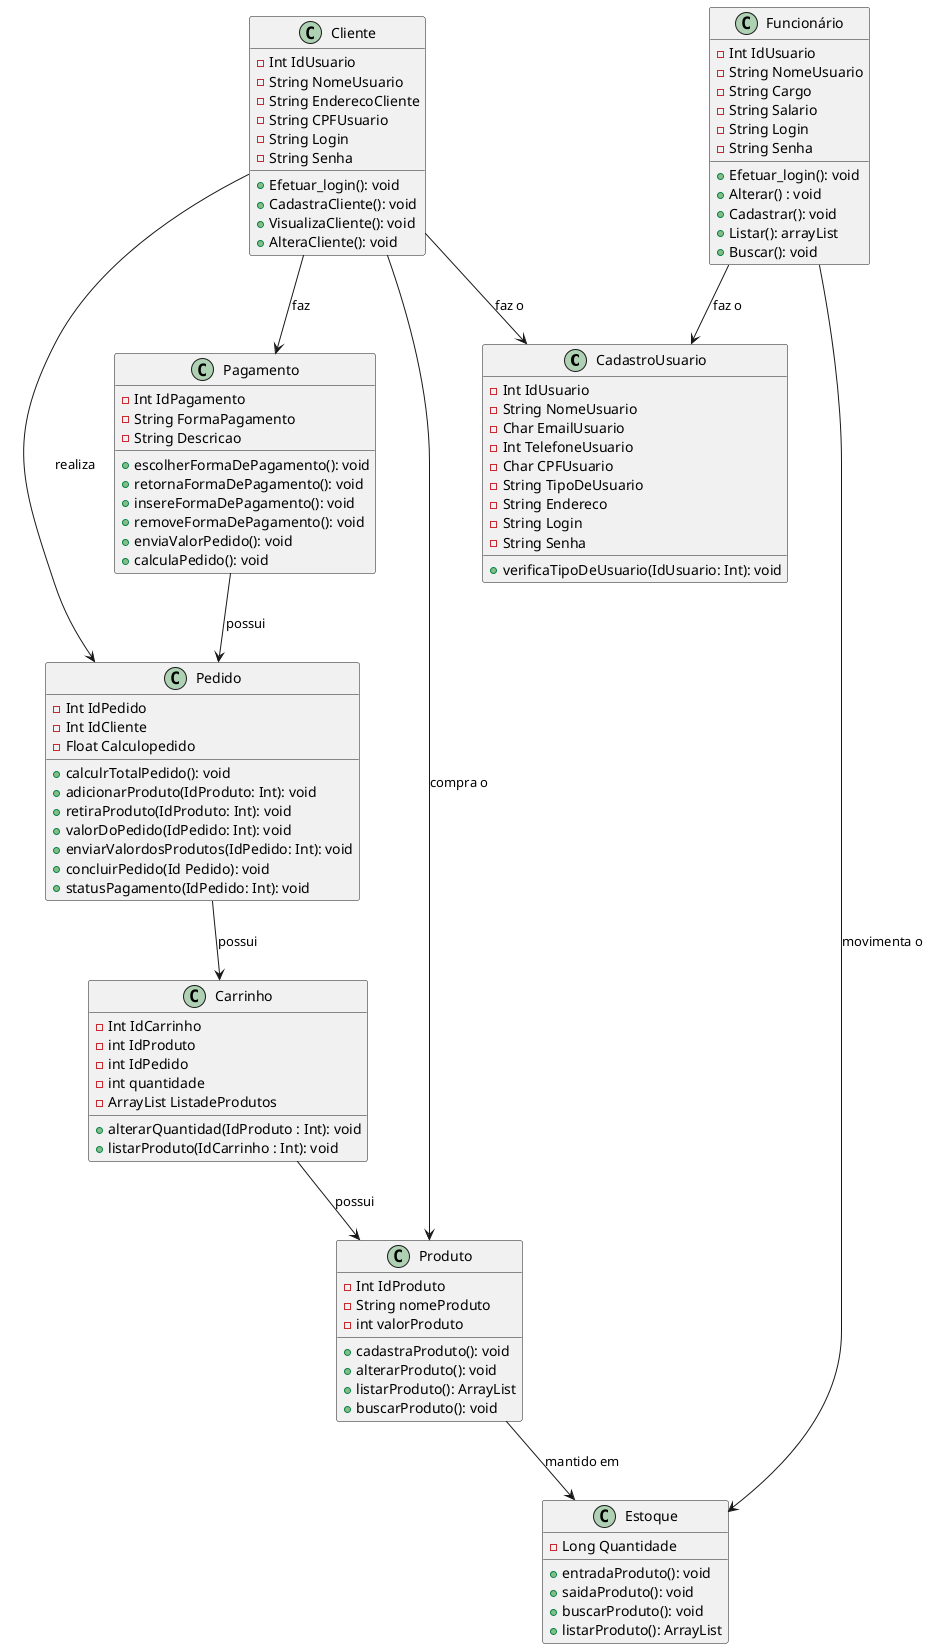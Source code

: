         @startuml SistemaDeVendas
    class CadastroUsuario{
        - Int IdUsuario
        - String NomeUsuario 
        - Char EmailUsuario
        - Int TelefoneUsuario
        - Char CPFUsuario
        - String TipoDeUsuario
        - String Endereco
        - String Login
        - String Senha


        + verificaTipoDeUsuario(IdUsuario: Int): void
   }

    class Produto{
        - Int IdProduto
        - String nomeProduto
        - int valorProduto

        + cadastraProduto(): void
        + alterarProduto(): void
        + listarProduto(): ArrayList
        + buscarProduto(): void
    }
    class Estoque{
        - Long Quantidade

        + entradaProduto(): void
        + saidaProduto(): void
        + buscarProduto(): void
        + listarProduto(): ArrayList
    }
    class Cliente {
        - Int IdUsuario
        - String NomeUsuario
        - String EnderecoCliente
        - String CPFUsuario
        - String Login
        - String Senha

        + Efetuar_login(): void
        + CadastraCliente(): void
        + VisualizaCliente(): void
        + AlteraCliente(): void
    }
    class Funcionário {
       - Int IdUsuario  
       - String NomeUsuario 
       - String Cargo
       - String Salario 
       - String Login
       - String Senha

       + Efetuar_login(): void
       + Alterar() : void 
       + Cadastrar(): void
       + Listar(): arrayList
       + Buscar(): void

    }
    class Pedido{
        - Int IdPedido
        - Int IdCliente
        - Float Calculopedido

        + calculrTotalPedido(): void
        + adicionarProduto(IdProduto: Int): void
        + retiraProduto(IdProduto: Int): void
        + valorDoPedido(IdPedido: Int): void
        + enviarValordosProdutos(IdPedido: Int): void
        + concluirPedido(Id Pedido): void
        + statusPagamento(IdPedido: Int): void   
    }
    class Carrinho {
        - Int IdCarrinho
        - int IdProduto
        - int IdPedido
        - int quantidade
        - ArrayList ListadeProdutos 

        + alterarQuantidad(IdProduto : Int): void
        + listarProduto(IdCarrinho : Int): void 
        
    }


    class Pagamento{
        - Int IdPagamento
        - String FormaPagamento
        - String Descricao

        + escolherFormaDePagamento(): void
        + retornaFormaDePagamento(): void
        + insereFormaDePagamento(): void
        + removeFormaDePagamento(): void
        + enviaValorPedido(): void
        + calculaPedido(): void 
    }


    Cliente --> Produto : compra o 
    Cliente --> CadastroUsuario: faz o 
    Cliente --> Pedido: realiza 
    Produto --> Estoque: mantido em 
    Cliente --> Pagamento: faz 
    Funcionário --> Estoque: movimenta o 
    Funcionário --> CadastroUsuario: faz o 
    Pedido --> Carrinho: possui 
    Carrinho --> Produto: possui  
    Pagamento --> Pedido: possui 

@enduml